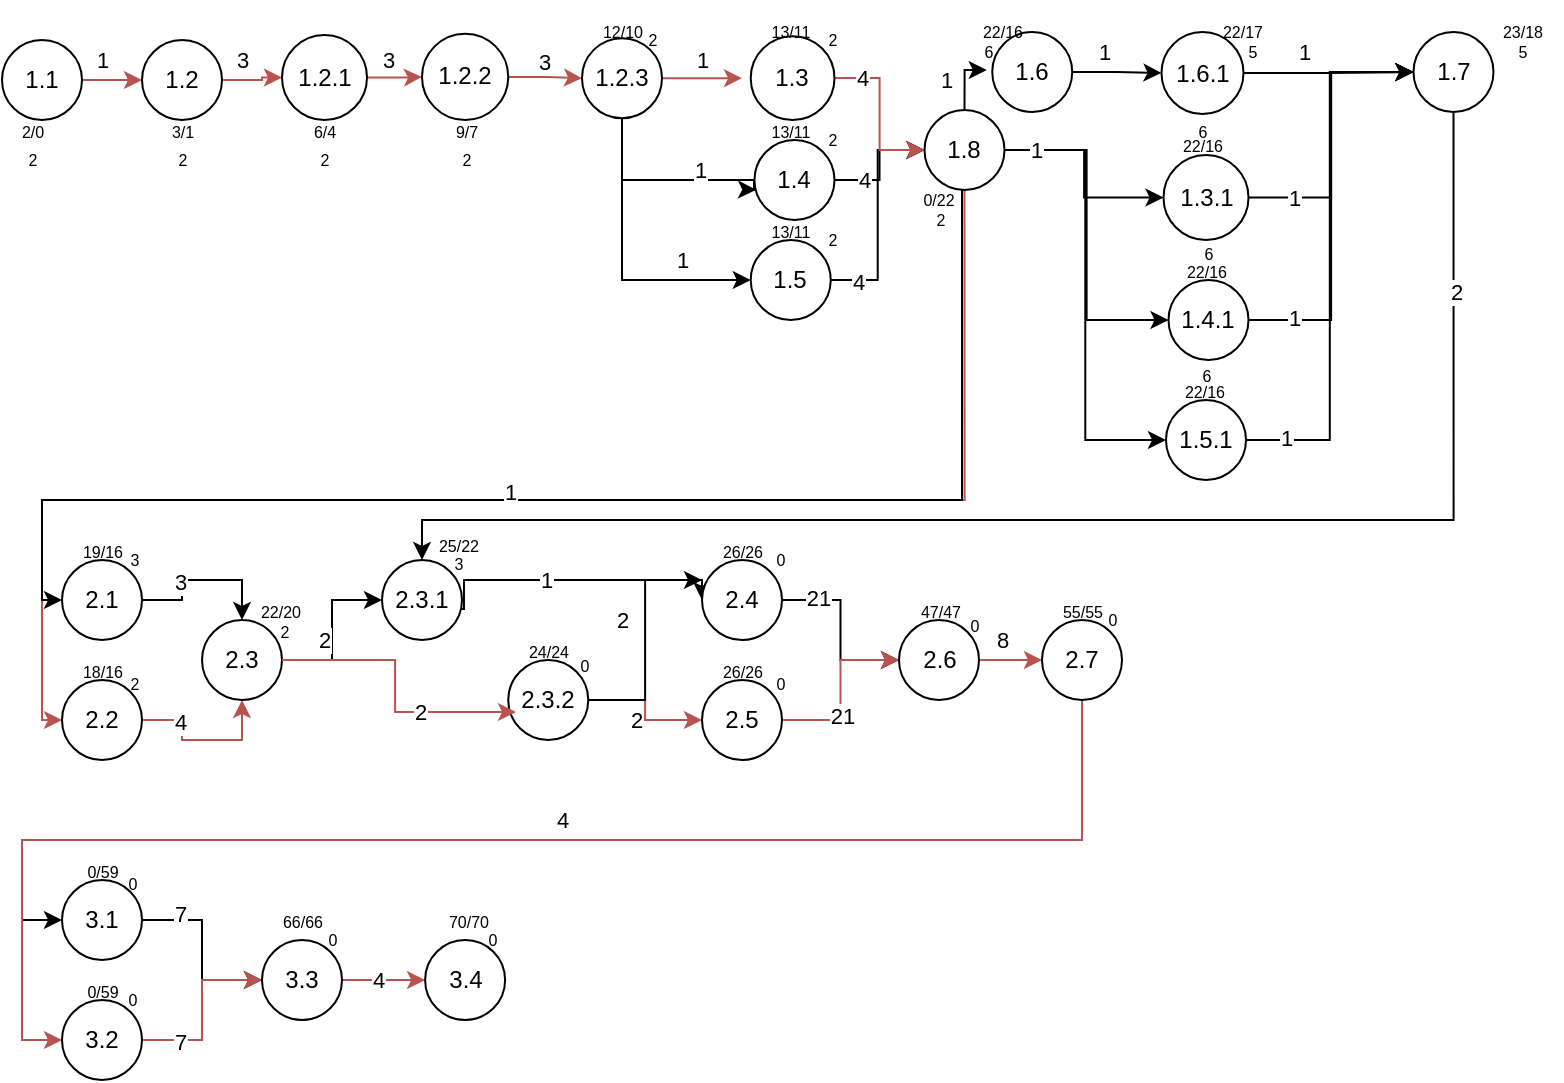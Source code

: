 <mxfile version="24.7.16">
  <diagram name="Página-1" id="_TZk-VBSfBG-fOWsmnnx">
    <mxGraphModel grid="1" page="1" gridSize="10" guides="1" tooltips="1" connect="1" arrows="1" fold="1" pageScale="1" pageWidth="827" pageHeight="1169" math="0" shadow="0">
      <root>
        <mxCell id="0" />
        <mxCell id="1" parent="0" />
        <mxCell id="JfAFxv9XHzVIEhKvCDaF-9" style="edgeStyle=orthogonalEdgeStyle;rounded=0;orthogonalLoop=1;jettySize=auto;html=1;entryX=0;entryY=0.5;entryDx=0;entryDy=0;fillColor=#f8cecc;strokeColor=#b85450;" edge="1" parent="1" source="JfAFxv9XHzVIEhKvCDaF-1" target="JfAFxv9XHzVIEhKvCDaF-2">
          <mxGeometry relative="1" as="geometry" />
        </mxCell>
        <mxCell id="1YkeTyR81IGIItmo_7Jy-1" value="1" style="edgeLabel;html=1;align=center;verticalAlign=middle;resizable=0;points=[];" connectable="0" vertex="1" parent="JfAFxv9XHzVIEhKvCDaF-9">
          <mxGeometry x="0.248" y="1" relative="1" as="geometry">
            <mxPoint x="-1" y="-9" as="offset" />
          </mxGeometry>
        </mxCell>
        <mxCell id="JfAFxv9XHzVIEhKvCDaF-1" value="1.1" style="ellipse;whiteSpace=wrap;html=1;aspect=fixed;" vertex="1" parent="1">
          <mxGeometry x="10" y="10" width="40" height="40" as="geometry" />
        </mxCell>
        <mxCell id="JfAFxv9XHzVIEhKvCDaF-13" style="edgeStyle=orthogonalEdgeStyle;rounded=0;orthogonalLoop=1;jettySize=auto;html=1;entryX=0;entryY=0.5;entryDx=0;entryDy=0;fillColor=#f8cecc;strokeColor=#b85450;" edge="1" parent="1" source="JfAFxv9XHzVIEhKvCDaF-2" target="JfAFxv9XHzVIEhKvCDaF-3">
          <mxGeometry relative="1" as="geometry" />
        </mxCell>
        <mxCell id="1YkeTyR81IGIItmo_7Jy-2" value="3" style="edgeLabel;html=1;align=center;verticalAlign=middle;resizable=0;points=[];" connectable="0" vertex="1" parent="JfAFxv9XHzVIEhKvCDaF-13">
          <mxGeometry x="-0.256" relative="1" as="geometry">
            <mxPoint x="-2" y="-10" as="offset" />
          </mxGeometry>
        </mxCell>
        <mxCell id="JfAFxv9XHzVIEhKvCDaF-2" value="1.2" style="ellipse;whiteSpace=wrap;html=1;aspect=fixed;" vertex="1" parent="1">
          <mxGeometry x="80" y="10" width="40" height="40" as="geometry" />
        </mxCell>
        <mxCell id="JfAFxv9XHzVIEhKvCDaF-11" style="edgeStyle=orthogonalEdgeStyle;rounded=0;orthogonalLoop=1;jettySize=auto;html=1;entryX=0;entryY=0.5;entryDx=0;entryDy=0;fillColor=#f8cecc;strokeColor=#b85450;" edge="1" parent="1" source="JfAFxv9XHzVIEhKvCDaF-3" target="JfAFxv9XHzVIEhKvCDaF-4">
          <mxGeometry relative="1" as="geometry" />
        </mxCell>
        <mxCell id="1YkeTyR81IGIItmo_7Jy-3" value="3" style="edgeLabel;html=1;align=center;verticalAlign=middle;resizable=0;points=[];" connectable="0" vertex="1" parent="JfAFxv9XHzVIEhKvCDaF-11">
          <mxGeometry x="-0.261" y="-1" relative="1" as="geometry">
            <mxPoint y="-10" as="offset" />
          </mxGeometry>
        </mxCell>
        <mxCell id="JfAFxv9XHzVIEhKvCDaF-3" value="1.2.1" style="ellipse;whiteSpace=wrap;html=1;aspect=fixed;" vertex="1" parent="1">
          <mxGeometry x="150" y="7.5" width="42.5" height="42.5" as="geometry" />
        </mxCell>
        <mxCell id="1YkeTyR81IGIItmo_7Jy-7" style="edgeStyle=orthogonalEdgeStyle;rounded=0;orthogonalLoop=1;jettySize=auto;html=1;entryX=0;entryY=0.5;entryDx=0;entryDy=0;fillColor=#f8cecc;strokeColor=#b85450;" edge="1" parent="1" source="JfAFxv9XHzVIEhKvCDaF-4" target="1YkeTyR81IGIItmo_7Jy-6">
          <mxGeometry relative="1" as="geometry" />
        </mxCell>
        <mxCell id="1YkeTyR81IGIItmo_7Jy-54" value="3" style="edgeLabel;html=1;align=center;verticalAlign=middle;resizable=0;points=[];" connectable="0" vertex="1" parent="1YkeTyR81IGIItmo_7Jy-7">
          <mxGeometry x="0.042" y="6" relative="1" as="geometry">
            <mxPoint x="-2" y="-2" as="offset" />
          </mxGeometry>
        </mxCell>
        <mxCell id="JfAFxv9XHzVIEhKvCDaF-4" value="1.2.2" style="ellipse;whiteSpace=wrap;html=1;aspect=fixed;" vertex="1" parent="1">
          <mxGeometry x="220" y="6.88" width="43.12" height="43.12" as="geometry" />
        </mxCell>
        <mxCell id="lcrHF27Oe8sUzLJfKoiB-8" style="edgeStyle=orthogonalEdgeStyle;rounded=0;orthogonalLoop=1;jettySize=auto;html=1;" edge="1" parent="1" source="JfAFxv9XHzVIEhKvCDaF-6" target="JfAFxv9XHzVIEhKvCDaF-34">
          <mxGeometry relative="1" as="geometry" />
        </mxCell>
        <mxCell id="lcrHF27Oe8sUzLJfKoiB-17" value="4" style="edgeLabel;html=1;align=center;verticalAlign=middle;resizable=0;points=[];" connectable="0" vertex="1" parent="lcrHF27Oe8sUzLJfKoiB-8">
          <mxGeometry x="-0.51" relative="1" as="geometry">
            <mxPoint as="offset" />
          </mxGeometry>
        </mxCell>
        <mxCell id="JfAFxv9XHzVIEhKvCDaF-6" value="1.4" style="ellipse;whiteSpace=wrap;html=1;aspect=fixed;" vertex="1" parent="1">
          <mxGeometry x="386.24" y="60" width="40" height="40" as="geometry" />
        </mxCell>
        <mxCell id="lcrHF27Oe8sUzLJfKoiB-9" style="edgeStyle=orthogonalEdgeStyle;rounded=0;orthogonalLoop=1;jettySize=auto;html=1;entryX=0;entryY=0.5;entryDx=0;entryDy=0;" edge="1" parent="1" source="JfAFxv9XHzVIEhKvCDaF-7" target="JfAFxv9XHzVIEhKvCDaF-34">
          <mxGeometry relative="1" as="geometry" />
        </mxCell>
        <mxCell id="lcrHF27Oe8sUzLJfKoiB-18" value="4" style="edgeLabel;html=1;align=center;verticalAlign=middle;resizable=0;points=[];" connectable="0" vertex="1" parent="lcrHF27Oe8sUzLJfKoiB-9">
          <mxGeometry x="-0.755" y="-1" relative="1" as="geometry">
            <mxPoint as="offset" />
          </mxGeometry>
        </mxCell>
        <mxCell id="JfAFxv9XHzVIEhKvCDaF-7" value="1.5" style="ellipse;whiteSpace=wrap;html=1;aspect=fixed;" vertex="1" parent="1">
          <mxGeometry x="384.37" y="110" width="40" height="40" as="geometry" />
        </mxCell>
        <mxCell id="JfAFxv9XHzVIEhKvCDaF-25" style="edgeStyle=orthogonalEdgeStyle;rounded=0;orthogonalLoop=1;jettySize=auto;html=1;entryX=0;entryY=0.5;entryDx=0;entryDy=0;" edge="1" parent="1" source="JfAFxv9XHzVIEhKvCDaF-18" target="JfAFxv9XHzVIEhKvCDaF-22">
          <mxGeometry relative="1" as="geometry" />
        </mxCell>
        <mxCell id="1YkeTyR81IGIItmo_7Jy-21" value="1" style="edgeLabel;html=1;align=center;verticalAlign=middle;resizable=0;points=[];" connectable="0" vertex="1" parent="JfAFxv9XHzVIEhKvCDaF-25">
          <mxGeometry x="-0.312" relative="1" as="geometry">
            <mxPoint y="-10" as="offset" />
          </mxGeometry>
        </mxCell>
        <mxCell id="JfAFxv9XHzVIEhKvCDaF-18" value="1.6" style="ellipse;whiteSpace=wrap;html=1;aspect=fixed;" vertex="1" parent="1">
          <mxGeometry x="505.12" y="6" width="40" height="40" as="geometry" />
        </mxCell>
        <mxCell id="lcrHF27Oe8sUzLJfKoiB-22" style="edgeStyle=orthogonalEdgeStyle;rounded=0;orthogonalLoop=1;jettySize=auto;html=1;entryX=0;entryY=0.5;entryDx=0;entryDy=0;" edge="1" parent="1" source="JfAFxv9XHzVIEhKvCDaF-21" target="JfAFxv9XHzVIEhKvCDaF-29">
          <mxGeometry relative="1" as="geometry" />
        </mxCell>
        <mxCell id="lcrHF27Oe8sUzLJfKoiB-25" value="1" style="edgeLabel;html=1;align=center;verticalAlign=middle;resizable=0;points=[];" connectable="0" vertex="1" parent="lcrHF27Oe8sUzLJfKoiB-22">
          <mxGeometry x="-0.851" y="1" relative="1" as="geometry">
            <mxPoint as="offset" />
          </mxGeometry>
        </mxCell>
        <mxCell id="JfAFxv9XHzVIEhKvCDaF-21" value="1.5.1" style="ellipse;whiteSpace=wrap;html=1;aspect=fixed;" vertex="1" parent="1">
          <mxGeometry x="592" y="190" width="40" height="40" as="geometry" />
        </mxCell>
        <mxCell id="JfAFxv9XHzVIEhKvCDaF-33" style="edgeStyle=orthogonalEdgeStyle;rounded=0;orthogonalLoop=1;jettySize=auto;html=1;" edge="1" parent="1" source="JfAFxv9XHzVIEhKvCDaF-22" target="JfAFxv9XHzVIEhKvCDaF-29">
          <mxGeometry relative="1" as="geometry" />
        </mxCell>
        <mxCell id="1YkeTyR81IGIItmo_7Jy-25" value="1" style="edgeLabel;html=1;align=center;verticalAlign=middle;resizable=0;points=[];" connectable="0" vertex="1" parent="JfAFxv9XHzVIEhKvCDaF-33">
          <mxGeometry x="-0.378" y="2" relative="1" as="geometry">
            <mxPoint x="3" y="-9" as="offset" />
          </mxGeometry>
        </mxCell>
        <mxCell id="JfAFxv9XHzVIEhKvCDaF-22" value="1.6.1" style="ellipse;whiteSpace=wrap;html=1;aspect=fixed;" vertex="1" parent="1">
          <mxGeometry x="589.75" y="6" width="41" height="41" as="geometry" />
        </mxCell>
        <mxCell id="lcrHF27Oe8sUzLJfKoiB-21" style="edgeStyle=orthogonalEdgeStyle;rounded=0;orthogonalLoop=1;jettySize=auto;html=1;entryX=0;entryY=0.5;entryDx=0;entryDy=0;" edge="1" parent="1" source="JfAFxv9XHzVIEhKvCDaF-27" target="JfAFxv9XHzVIEhKvCDaF-29">
          <mxGeometry relative="1" as="geometry" />
        </mxCell>
        <mxCell id="lcrHF27Oe8sUzLJfKoiB-24" value="1" style="edgeLabel;html=1;align=center;verticalAlign=middle;resizable=0;points=[];" connectable="0" vertex="1" parent="lcrHF27Oe8sUzLJfKoiB-21">
          <mxGeometry x="-0.787" y="1" relative="1" as="geometry">
            <mxPoint as="offset" />
          </mxGeometry>
        </mxCell>
        <mxCell id="JfAFxv9XHzVIEhKvCDaF-27" value="1.4.1" style="ellipse;whiteSpace=wrap;html=1;aspect=fixed;" vertex="1" parent="1">
          <mxGeometry x="593.25" y="130" width="40" height="40" as="geometry" />
        </mxCell>
        <mxCell id="lcrHF27Oe8sUzLJfKoiB-15" style="edgeStyle=orthogonalEdgeStyle;rounded=0;orthogonalLoop=1;jettySize=auto;html=1;" edge="1" parent="1" source="JfAFxv9XHzVIEhKvCDaF-29" target="JfAFxv9XHzVIEhKvCDaF-51">
          <mxGeometry relative="1" as="geometry">
            <Array as="points">
              <mxPoint x="736" y="250" />
              <mxPoint x="220" y="250" />
            </Array>
          </mxGeometry>
        </mxCell>
        <mxCell id="lcrHF27Oe8sUzLJfKoiB-26" value="2" style="edgeLabel;html=1;align=center;verticalAlign=middle;resizable=0;points=[];" connectable="0" vertex="1" parent="lcrHF27Oe8sUzLJfKoiB-15">
          <mxGeometry x="-0.758" y="1" relative="1" as="geometry">
            <mxPoint as="offset" />
          </mxGeometry>
        </mxCell>
        <mxCell id="JfAFxv9XHzVIEhKvCDaF-29" value="1.7" style="ellipse;whiteSpace=wrap;html=1;aspect=fixed;" vertex="1" parent="1">
          <mxGeometry x="715.75" y="6" width="40" height="40" as="geometry" />
        </mxCell>
        <mxCell id="JfAFxv9XHzVIEhKvCDaF-46" style="edgeStyle=orthogonalEdgeStyle;rounded=0;orthogonalLoop=1;jettySize=auto;html=1;fillColor=#f8cecc;strokeColor=#b85450;" edge="1" parent="1" source="JfAFxv9XHzVIEhKvCDaF-34" target="JfAFxv9XHzVIEhKvCDaF-45">
          <mxGeometry relative="1" as="geometry">
            <Array as="points">
              <mxPoint x="491" y="240" />
              <mxPoint x="30" y="240" />
              <mxPoint x="30" y="350" />
            </Array>
          </mxGeometry>
        </mxCell>
        <mxCell id="JfAFxv9XHzVIEhKvCDaF-47" style="edgeStyle=orthogonalEdgeStyle;rounded=0;orthogonalLoop=1;jettySize=auto;html=1;entryX=0;entryY=0.5;entryDx=0;entryDy=0;" edge="1" parent="1" source="JfAFxv9XHzVIEhKvCDaF-34" target="JfAFxv9XHzVIEhKvCDaF-43">
          <mxGeometry relative="1" as="geometry">
            <Array as="points">
              <mxPoint x="490" y="240" />
              <mxPoint x="30" y="240" />
              <mxPoint x="30" y="290" />
            </Array>
          </mxGeometry>
        </mxCell>
        <mxCell id="1YkeTyR81IGIItmo_7Jy-27" value="1" style="edgeLabel;html=1;align=center;verticalAlign=middle;resizable=0;points=[];" connectable="0" vertex="1" parent="JfAFxv9XHzVIEhKvCDaF-47">
          <mxGeometry x="-0.055" y="-4" relative="1" as="geometry">
            <mxPoint x="-62" as="offset" />
          </mxGeometry>
        </mxCell>
        <mxCell id="lcrHF27Oe8sUzLJfKoiB-11" style="edgeStyle=orthogonalEdgeStyle;rounded=0;orthogonalLoop=1;jettySize=auto;html=1;entryX=0;entryY=0.5;entryDx=0;entryDy=0;" edge="1" parent="1" source="JfAFxv9XHzVIEhKvCDaF-34" target="JfAFxv9XHzVIEhKvCDaF-20">
          <mxGeometry relative="1" as="geometry" />
        </mxCell>
        <mxCell id="lcrHF27Oe8sUzLJfKoiB-13" style="edgeStyle=orthogonalEdgeStyle;rounded=0;orthogonalLoop=1;jettySize=auto;html=1;entryX=0;entryY=0.5;entryDx=0;entryDy=0;" edge="1" parent="1" source="JfAFxv9XHzVIEhKvCDaF-34" target="JfAFxv9XHzVIEhKvCDaF-27">
          <mxGeometry relative="1" as="geometry" />
        </mxCell>
        <mxCell id="lcrHF27Oe8sUzLJfKoiB-14" style="edgeStyle=orthogonalEdgeStyle;rounded=0;orthogonalLoop=1;jettySize=auto;html=1;entryX=0;entryY=0.5;entryDx=0;entryDy=0;" edge="1" parent="1" source="JfAFxv9XHzVIEhKvCDaF-34" target="JfAFxv9XHzVIEhKvCDaF-21">
          <mxGeometry relative="1" as="geometry" />
        </mxCell>
        <mxCell id="lcrHF27Oe8sUzLJfKoiB-20" value="1" style="edgeLabel;html=1;align=center;verticalAlign=middle;resizable=0;points=[];" connectable="0" vertex="1" parent="lcrHF27Oe8sUzLJfKoiB-14">
          <mxGeometry x="-0.863" relative="1" as="geometry">
            <mxPoint as="offset" />
          </mxGeometry>
        </mxCell>
        <mxCell id="JfAFxv9XHzVIEhKvCDaF-34" value="1.8" style="ellipse;whiteSpace=wrap;html=1;aspect=fixed;" vertex="1" parent="1">
          <mxGeometry x="471.25" y="45" width="40" height="40" as="geometry" />
        </mxCell>
        <mxCell id="lcrHF27Oe8sUzLJfKoiB-12" style="edgeStyle=orthogonalEdgeStyle;rounded=0;orthogonalLoop=1;jettySize=auto;html=1;entryX=0;entryY=0.5;entryDx=0;entryDy=0;" edge="1" parent="1" source="JfAFxv9XHzVIEhKvCDaF-20" target="JfAFxv9XHzVIEhKvCDaF-29">
          <mxGeometry relative="1" as="geometry" />
        </mxCell>
        <mxCell id="lcrHF27Oe8sUzLJfKoiB-23" value="1" style="edgeLabel;html=1;align=center;verticalAlign=middle;resizable=0;points=[];" connectable="0" vertex="1" parent="lcrHF27Oe8sUzLJfKoiB-12">
          <mxGeometry x="-0.691" relative="1" as="geometry">
            <mxPoint as="offset" />
          </mxGeometry>
        </mxCell>
        <mxCell id="JfAFxv9XHzVIEhKvCDaF-20" value="1.3.1" style="ellipse;whiteSpace=wrap;html=1;aspect=fixed;" vertex="1" parent="1">
          <mxGeometry x="590.75" y="67.5" width="42.5" height="42.5" as="geometry" />
        </mxCell>
        <mxCell id="JfAFxv9XHzVIEhKvCDaF-49" style="edgeStyle=orthogonalEdgeStyle;rounded=0;orthogonalLoop=1;jettySize=auto;html=1;entryX=0.5;entryY=0;entryDx=0;entryDy=0;" edge="1" parent="1" source="JfAFxv9XHzVIEhKvCDaF-43" target="JfAFxv9XHzVIEhKvCDaF-48">
          <mxGeometry relative="1" as="geometry" />
        </mxCell>
        <mxCell id="1YkeTyR81IGIItmo_7Jy-29" value="3" style="edgeLabel;html=1;align=center;verticalAlign=middle;resizable=0;points=[];" connectable="0" vertex="1" parent="JfAFxv9XHzVIEhKvCDaF-49">
          <mxGeometry x="-0.278" y="1" relative="1" as="geometry">
            <mxPoint as="offset" />
          </mxGeometry>
        </mxCell>
        <mxCell id="JfAFxv9XHzVIEhKvCDaF-43" value="2.1" style="ellipse;whiteSpace=wrap;html=1;aspect=fixed;" vertex="1" parent="1">
          <mxGeometry x="40" y="270" width="40" height="40" as="geometry" />
        </mxCell>
        <mxCell id="JfAFxv9XHzVIEhKvCDaF-50" style="edgeStyle=orthogonalEdgeStyle;rounded=0;orthogonalLoop=1;jettySize=auto;html=1;entryX=0.5;entryY=1;entryDx=0;entryDy=0;fillColor=#f8cecc;strokeColor=#b85450;" edge="1" parent="1" source="JfAFxv9XHzVIEhKvCDaF-45" target="JfAFxv9XHzVIEhKvCDaF-48">
          <mxGeometry relative="1" as="geometry" />
        </mxCell>
        <mxCell id="1YkeTyR81IGIItmo_7Jy-30" value="4" style="edgeLabel;html=1;align=center;verticalAlign=middle;resizable=0;points=[];" connectable="0" vertex="1" parent="JfAFxv9XHzVIEhKvCDaF-50">
          <mxGeometry x="-0.482" y="-1" relative="1" as="geometry">
            <mxPoint as="offset" />
          </mxGeometry>
        </mxCell>
        <mxCell id="JfAFxv9XHzVIEhKvCDaF-45" value="2.2" style="ellipse;whiteSpace=wrap;html=1;aspect=fixed;" vertex="1" parent="1">
          <mxGeometry x="40" y="330" width="40" height="40" as="geometry" />
        </mxCell>
        <mxCell id="JfAFxv9XHzVIEhKvCDaF-52" style="edgeStyle=orthogonalEdgeStyle;rounded=0;orthogonalLoop=1;jettySize=auto;html=1;entryX=0;entryY=0.5;entryDx=0;entryDy=0;" edge="1" parent="1" source="JfAFxv9XHzVIEhKvCDaF-48" target="JfAFxv9XHzVIEhKvCDaF-51">
          <mxGeometry relative="1" as="geometry" />
        </mxCell>
        <mxCell id="JfAFxv9XHzVIEhKvCDaF-48" value="2.3" style="ellipse;whiteSpace=wrap;html=1;aspect=fixed;" vertex="1" parent="1">
          <mxGeometry x="110" y="300" width="40" height="40" as="geometry" />
        </mxCell>
        <mxCell id="lcrHF27Oe8sUzLJfKoiB-34" style="edgeStyle=orthogonalEdgeStyle;rounded=0;orthogonalLoop=1;jettySize=auto;html=1;entryX=0;entryY=0.5;entryDx=0;entryDy=0;exitX=0.917;exitY=0.613;exitDx=0;exitDy=0;exitPerimeter=0;" edge="1" parent="1" source="JfAFxv9XHzVIEhKvCDaF-51" target="JfAFxv9XHzVIEhKvCDaF-57">
          <mxGeometry relative="1" as="geometry">
            <Array as="points">
              <mxPoint x="241" y="295" />
              <mxPoint x="241" y="280" />
              <mxPoint x="360" y="280" />
            </Array>
          </mxGeometry>
        </mxCell>
        <mxCell id="lcrHF27Oe8sUzLJfKoiB-35" value="1" style="edgeLabel;html=1;align=center;verticalAlign=middle;resizable=0;points=[];" connectable="0" vertex="1" parent="lcrHF27Oe8sUzLJfKoiB-34">
          <mxGeometry x="-0.198" relative="1" as="geometry">
            <mxPoint as="offset" />
          </mxGeometry>
        </mxCell>
        <mxCell id="JfAFxv9XHzVIEhKvCDaF-51" value="2.3.1" style="ellipse;whiteSpace=wrap;html=1;aspect=fixed;" vertex="1" parent="1">
          <mxGeometry x="200" y="270" width="40" height="40" as="geometry" />
        </mxCell>
        <mxCell id="1YkeTyR81IGIItmo_7Jy-38" style="edgeStyle=orthogonalEdgeStyle;rounded=0;orthogonalLoop=1;jettySize=auto;html=1;entryX=0;entryY=0.5;entryDx=0;entryDy=0;fillColor=#f8cecc;strokeColor=#b85450;" edge="1" parent="1" source="JfAFxv9XHzVIEhKvCDaF-53" target="JfAFxv9XHzVIEhKvCDaF-58">
          <mxGeometry relative="1" as="geometry" />
        </mxCell>
        <mxCell id="1YkeTyR81IGIItmo_7Jy-39" value="2" style="edgeLabel;html=1;align=center;verticalAlign=middle;resizable=0;points=[];" connectable="0" vertex="1" parent="1YkeTyR81IGIItmo_7Jy-38">
          <mxGeometry x="-0.296" y="-1" relative="1" as="geometry">
            <mxPoint y="9" as="offset" />
          </mxGeometry>
        </mxCell>
        <mxCell id="JfAFxv9XHzVIEhKvCDaF-53" value="2.3.2" style="ellipse;whiteSpace=wrap;html=1;aspect=fixed;" vertex="1" parent="1">
          <mxGeometry x="263.12" y="320" width="40" height="40" as="geometry" />
        </mxCell>
        <mxCell id="JfAFxv9XHzVIEhKvCDaF-54" style="edgeStyle=orthogonalEdgeStyle;rounded=0;orthogonalLoop=1;jettySize=auto;html=1;entryX=0.097;entryY=0.65;entryDx=0;entryDy=0;entryPerimeter=0;fillColor=#f8cecc;strokeColor=#b85450;" edge="1" parent="1" source="JfAFxv9XHzVIEhKvCDaF-48" target="JfAFxv9XHzVIEhKvCDaF-53">
          <mxGeometry relative="1" as="geometry" />
        </mxCell>
        <mxCell id="1YkeTyR81IGIItmo_7Jy-31" value="2" style="edgeLabel;html=1;align=center;verticalAlign=middle;resizable=0;points=[];" connectable="0" vertex="1" parent="JfAFxv9XHzVIEhKvCDaF-54">
          <mxGeometry x="-0.596" y="2" relative="1" as="geometry">
            <mxPoint x="-8" y="-8" as="offset" />
          </mxGeometry>
        </mxCell>
        <mxCell id="1YkeTyR81IGIItmo_7Jy-45" value="2" style="edgeLabel;html=1;align=center;verticalAlign=middle;resizable=0;points=[];" connectable="0" vertex="1" parent="JfAFxv9XHzVIEhKvCDaF-54">
          <mxGeometry x="0.322" relative="1" as="geometry">
            <mxPoint as="offset" />
          </mxGeometry>
        </mxCell>
        <mxCell id="JfAFxv9XHzVIEhKvCDaF-62" style="edgeStyle=orthogonalEdgeStyle;rounded=0;orthogonalLoop=1;jettySize=auto;html=1;entryX=0;entryY=0.5;entryDx=0;entryDy=0;" edge="1" parent="1" source="JfAFxv9XHzVIEhKvCDaF-57" target="JfAFxv9XHzVIEhKvCDaF-61">
          <mxGeometry relative="1" as="geometry" />
        </mxCell>
        <mxCell id="1YkeTyR81IGIItmo_7Jy-42" value="21" style="edgeLabel;html=1;align=center;verticalAlign=middle;resizable=0;points=[];" connectable="0" vertex="1" parent="JfAFxv9XHzVIEhKvCDaF-62">
          <mxGeometry x="-0.597" y="1" relative="1" as="geometry">
            <mxPoint as="offset" />
          </mxGeometry>
        </mxCell>
        <mxCell id="JfAFxv9XHzVIEhKvCDaF-57" value="2.4" style="ellipse;whiteSpace=wrap;html=1;aspect=fixed;" vertex="1" parent="1">
          <mxGeometry x="360" y="270" width="40" height="40" as="geometry" />
        </mxCell>
        <mxCell id="JfAFxv9XHzVIEhKvCDaF-64" style="edgeStyle=orthogonalEdgeStyle;rounded=0;orthogonalLoop=1;jettySize=auto;html=1;entryX=0;entryY=0.5;entryDx=0;entryDy=0;fillColor=#f8cecc;strokeColor=#b85450;" edge="1" parent="1" source="JfAFxv9XHzVIEhKvCDaF-58" target="JfAFxv9XHzVIEhKvCDaF-61">
          <mxGeometry relative="1" as="geometry" />
        </mxCell>
        <mxCell id="1YkeTyR81IGIItmo_7Jy-43" value="21" style="edgeLabel;html=1;align=center;verticalAlign=middle;resizable=0;points=[];" connectable="0" vertex="1" parent="JfAFxv9XHzVIEhKvCDaF-64">
          <mxGeometry x="-0.278" relative="1" as="geometry">
            <mxPoint as="offset" />
          </mxGeometry>
        </mxCell>
        <mxCell id="JfAFxv9XHzVIEhKvCDaF-58" value="2.5" style="ellipse;whiteSpace=wrap;html=1;aspect=fixed;" vertex="1" parent="1">
          <mxGeometry x="360" y="330" width="40" height="40" as="geometry" />
        </mxCell>
        <mxCell id="JfAFxv9XHzVIEhKvCDaF-66" style="edgeStyle=orthogonalEdgeStyle;rounded=0;orthogonalLoop=1;jettySize=auto;html=1;entryX=0;entryY=0.5;entryDx=0;entryDy=0;fillColor=#f8cecc;strokeColor=#b85450;" edge="1" parent="1" source="JfAFxv9XHzVIEhKvCDaF-61" target="JfAFxv9XHzVIEhKvCDaF-65">
          <mxGeometry relative="1" as="geometry" />
        </mxCell>
        <mxCell id="1YkeTyR81IGIItmo_7Jy-44" value="8" style="edgeLabel;html=1;align=center;verticalAlign=middle;resizable=0;points=[];" connectable="0" vertex="1" parent="JfAFxv9XHzVIEhKvCDaF-66">
          <mxGeometry x="-0.545" relative="1" as="geometry">
            <mxPoint y="-10" as="offset" />
          </mxGeometry>
        </mxCell>
        <mxCell id="JfAFxv9XHzVIEhKvCDaF-61" value="2.6" style="ellipse;whiteSpace=wrap;html=1;aspect=fixed;" vertex="1" parent="1">
          <mxGeometry x="458.5" y="300" width="40" height="40" as="geometry" />
        </mxCell>
        <mxCell id="JfAFxv9XHzVIEhKvCDaF-70" style="edgeStyle=orthogonalEdgeStyle;rounded=0;orthogonalLoop=1;jettySize=auto;html=1;entryX=0;entryY=0.5;entryDx=0;entryDy=0;" edge="1" parent="1" source="JfAFxv9XHzVIEhKvCDaF-65" target="JfAFxv9XHzVIEhKvCDaF-67">
          <mxGeometry relative="1" as="geometry">
            <Array as="points">
              <mxPoint x="550" y="410" />
              <mxPoint x="20" y="410" />
              <mxPoint x="20" y="450" />
            </Array>
          </mxGeometry>
        </mxCell>
        <mxCell id="JfAFxv9XHzVIEhKvCDaF-71" style="edgeStyle=orthogonalEdgeStyle;rounded=0;orthogonalLoop=1;jettySize=auto;html=1;entryX=0;entryY=0.5;entryDx=0;entryDy=0;fillColor=#f8cecc;strokeColor=#b85450;" edge="1" parent="1" source="JfAFxv9XHzVIEhKvCDaF-65" target="JfAFxv9XHzVIEhKvCDaF-68">
          <mxGeometry relative="1" as="geometry">
            <Array as="points">
              <mxPoint x="550" y="410" />
              <mxPoint x="20" y="410" />
              <mxPoint x="20" y="510" />
            </Array>
          </mxGeometry>
        </mxCell>
        <mxCell id="1YkeTyR81IGIItmo_7Jy-46" value="4" style="edgeLabel;html=1;align=center;verticalAlign=middle;resizable=0;points=[];" connectable="0" vertex="1" parent="JfAFxv9XHzVIEhKvCDaF-71">
          <mxGeometry x="-0.074" y="-1" relative="1" as="geometry">
            <mxPoint x="3" y="-9" as="offset" />
          </mxGeometry>
        </mxCell>
        <mxCell id="JfAFxv9XHzVIEhKvCDaF-65" value="2.7" style="ellipse;whiteSpace=wrap;html=1;aspect=fixed;" vertex="1" parent="1">
          <mxGeometry x="530" y="300" width="40" height="40" as="geometry" />
        </mxCell>
        <mxCell id="JfAFxv9XHzVIEhKvCDaF-72" style="edgeStyle=orthogonalEdgeStyle;rounded=0;orthogonalLoop=1;jettySize=auto;html=1;entryX=0;entryY=0.5;entryDx=0;entryDy=0;" edge="1" parent="1" source="JfAFxv9XHzVIEhKvCDaF-67" target="JfAFxv9XHzVIEhKvCDaF-69">
          <mxGeometry relative="1" as="geometry" />
        </mxCell>
        <mxCell id="1YkeTyR81IGIItmo_7Jy-47" value="7" style="edgeLabel;html=1;align=center;verticalAlign=middle;resizable=0;points=[];" connectable="0" vertex="1" parent="JfAFxv9XHzVIEhKvCDaF-72">
          <mxGeometry x="-0.589" y="3" relative="1" as="geometry">
            <mxPoint as="offset" />
          </mxGeometry>
        </mxCell>
        <mxCell id="JfAFxv9XHzVIEhKvCDaF-67" value="3.1" style="ellipse;whiteSpace=wrap;html=1;aspect=fixed;" vertex="1" parent="1">
          <mxGeometry x="40" y="430" width="40" height="40" as="geometry" />
        </mxCell>
        <mxCell id="JfAFxv9XHzVIEhKvCDaF-73" style="edgeStyle=orthogonalEdgeStyle;rounded=0;orthogonalLoop=1;jettySize=auto;html=1;entryX=0;entryY=0.5;entryDx=0;entryDy=0;fillColor=#f8cecc;strokeColor=#b85450;" edge="1" parent="1" source="JfAFxv9XHzVIEhKvCDaF-68" target="JfAFxv9XHzVIEhKvCDaF-69">
          <mxGeometry relative="1" as="geometry" />
        </mxCell>
        <mxCell id="1YkeTyR81IGIItmo_7Jy-48" value="7" style="edgeLabel;html=1;align=center;verticalAlign=middle;resizable=0;points=[];" connectable="0" vertex="1" parent="JfAFxv9XHzVIEhKvCDaF-73">
          <mxGeometry x="-0.573" y="-1" relative="1" as="geometry">
            <mxPoint as="offset" />
          </mxGeometry>
        </mxCell>
        <mxCell id="JfAFxv9XHzVIEhKvCDaF-68" value="3.2" style="ellipse;whiteSpace=wrap;html=1;aspect=fixed;" vertex="1" parent="1">
          <mxGeometry x="40" y="490" width="40" height="40" as="geometry" />
        </mxCell>
        <mxCell id="JfAFxv9XHzVIEhKvCDaF-75" style="edgeStyle=orthogonalEdgeStyle;rounded=0;orthogonalLoop=1;jettySize=auto;html=1;entryX=0;entryY=0.5;entryDx=0;entryDy=0;fillColor=#f8cecc;strokeColor=#b85450;" edge="1" parent="1" source="JfAFxv9XHzVIEhKvCDaF-69" target="JfAFxv9XHzVIEhKvCDaF-74">
          <mxGeometry relative="1" as="geometry" />
        </mxCell>
        <mxCell id="1YkeTyR81IGIItmo_7Jy-49" value="4" style="edgeLabel;html=1;align=center;verticalAlign=middle;resizable=0;points=[];" connectable="0" vertex="1" parent="JfAFxv9XHzVIEhKvCDaF-75">
          <mxGeometry x="-0.142" relative="1" as="geometry">
            <mxPoint as="offset" />
          </mxGeometry>
        </mxCell>
        <mxCell id="JfAFxv9XHzVIEhKvCDaF-69" value="3.3" style="ellipse;whiteSpace=wrap;html=1;aspect=fixed;" vertex="1" parent="1">
          <mxGeometry x="140" y="460" width="40" height="40" as="geometry" />
        </mxCell>
        <mxCell id="JfAFxv9XHzVIEhKvCDaF-74" value="3.4" style="ellipse;whiteSpace=wrap;html=1;aspect=fixed;" vertex="1" parent="1">
          <mxGeometry x="221.56" y="460" width="40" height="40" as="geometry" />
        </mxCell>
        <mxCell id="lcrHF27Oe8sUzLJfKoiB-7" style="edgeStyle=orthogonalEdgeStyle;rounded=0;orthogonalLoop=1;jettySize=auto;html=1;entryX=0;entryY=0.5;entryDx=0;entryDy=0;fillColor=#f8cecc;strokeColor=#b85450;" edge="1" parent="1" source="JfAFxv9XHzVIEhKvCDaF-5" target="JfAFxv9XHzVIEhKvCDaF-34">
          <mxGeometry relative="1" as="geometry" />
        </mxCell>
        <mxCell id="lcrHF27Oe8sUzLJfKoiB-16" value="4" style="edgeLabel;html=1;align=center;verticalAlign=middle;resizable=0;points=[];" connectable="0" vertex="1" parent="lcrHF27Oe8sUzLJfKoiB-7">
          <mxGeometry x="-0.648" relative="1" as="geometry">
            <mxPoint as="offset" />
          </mxGeometry>
        </mxCell>
        <mxCell id="JfAFxv9XHzVIEhKvCDaF-5" value="1.3" style="ellipse;whiteSpace=wrap;html=1;aspect=fixed;" vertex="1" parent="1">
          <mxGeometry x="384.37" y="8.13" width="41.87" height="41.87" as="geometry" />
        </mxCell>
        <mxCell id="1YkeTyR81IGIItmo_7Jy-9" style="edgeStyle=orthogonalEdgeStyle;rounded=0;orthogonalLoop=1;jettySize=auto;html=1;fillColor=#f8cecc;strokeColor=#b85450;" edge="1" parent="1" source="1YkeTyR81IGIItmo_7Jy-6">
          <mxGeometry relative="1" as="geometry">
            <mxPoint x="380.0" y="29.07" as="targetPoint" />
          </mxGeometry>
        </mxCell>
        <mxCell id="1YkeTyR81IGIItmo_7Jy-10" value="1" style="edgeLabel;html=1;align=center;verticalAlign=middle;resizable=0;points=[];" connectable="0" vertex="1" parent="1YkeTyR81IGIItmo_7Jy-9">
          <mxGeometry x="0.043" relative="1" as="geometry">
            <mxPoint x="-1" y="-10" as="offset" />
          </mxGeometry>
        </mxCell>
        <mxCell id="1YkeTyR81IGIItmo_7Jy-13" style="edgeStyle=orthogonalEdgeStyle;rounded=0;orthogonalLoop=1;jettySize=auto;html=1;entryX=0;entryY=0.5;entryDx=0;entryDy=0;" edge="1" parent="1" source="1YkeTyR81IGIItmo_7Jy-6" target="JfAFxv9XHzVIEhKvCDaF-7">
          <mxGeometry relative="1" as="geometry">
            <Array as="points">
              <mxPoint x="320" y="130" />
            </Array>
          </mxGeometry>
        </mxCell>
        <mxCell id="1YkeTyR81IGIItmo_7Jy-15" value="1" style="edgeLabel;html=1;align=center;verticalAlign=middle;resizable=0;points=[];" connectable="0" vertex="1" parent="1YkeTyR81IGIItmo_7Jy-13">
          <mxGeometry x="0.511" y="3" relative="1" as="geometry">
            <mxPoint x="1" y="-7" as="offset" />
          </mxGeometry>
        </mxCell>
        <mxCell id="1YkeTyR81IGIItmo_7Jy-6" value="1.2.3" style="ellipse;whiteSpace=wrap;html=1;aspect=fixed;" vertex="1" parent="1">
          <mxGeometry x="300" y="9.07" width="40" height="40" as="geometry" />
        </mxCell>
        <mxCell id="1YkeTyR81IGIItmo_7Jy-12" value="1" style="edgeStyle=orthogonalEdgeStyle;rounded=0;orthogonalLoop=1;jettySize=auto;html=1;entryX=0.02;entryY=0.623;entryDx=0;entryDy=0;entryPerimeter=0;" edge="1" parent="1" source="1YkeTyR81IGIItmo_7Jy-6" target="JfAFxv9XHzVIEhKvCDaF-6">
          <mxGeometry x="0.355" y="5" relative="1" as="geometry">
            <Array as="points">
              <mxPoint x="320" y="80" />
              <mxPoint x="386" y="80" />
            </Array>
            <mxPoint as="offset" />
          </mxGeometry>
        </mxCell>
        <mxCell id="1YkeTyR81IGIItmo_7Jy-40" style="edgeStyle=orthogonalEdgeStyle;rounded=0;orthogonalLoop=1;jettySize=auto;html=1;entryX=0;entryY=0.25;entryDx=0;entryDy=0;entryPerimeter=0;" edge="1" parent="1" source="JfAFxv9XHzVIEhKvCDaF-53" target="JfAFxv9XHzVIEhKvCDaF-57">
          <mxGeometry relative="1" as="geometry" />
        </mxCell>
        <mxCell id="1YkeTyR81IGIItmo_7Jy-41" value="2" style="edgeLabel;html=1;align=center;verticalAlign=middle;resizable=0;points=[];" connectable="0" vertex="1" parent="1YkeTyR81IGIItmo_7Jy-40">
          <mxGeometry x="0.117" relative="1" as="geometry">
            <mxPoint x="-12" y="-3" as="offset" />
          </mxGeometry>
        </mxCell>
        <mxCell id="1YkeTyR81IGIItmo_7Jy-50" value="&lt;font style=&quot;font-size: 8px;&quot;&gt;2/0&lt;/font&gt;" style="text;html=1;align=center;verticalAlign=middle;resizable=0;points=[];autosize=1;strokeColor=none;fillColor=none;" vertex="1" parent="1">
          <mxGeometry x="10" y="40" width="30" height="30" as="geometry" />
        </mxCell>
        <mxCell id="1YkeTyR81IGIItmo_7Jy-51" value="&lt;font style=&quot;font-size: 8px;&quot;&gt;3/1&lt;/font&gt;" style="text;html=1;align=center;verticalAlign=middle;resizable=0;points=[];autosize=1;strokeColor=none;fillColor=none;" vertex="1" parent="1">
          <mxGeometry x="85" y="40" width="30" height="30" as="geometry" />
        </mxCell>
        <mxCell id="1YkeTyR81IGIItmo_7Jy-52" value="&lt;font style=&quot;font-size: 8px;&quot;&gt;6/4&lt;/font&gt;" style="text;html=1;align=center;verticalAlign=middle;resizable=0;points=[];autosize=1;strokeColor=none;fillColor=none;" vertex="1" parent="1">
          <mxGeometry x="156.25" y="40" width="30" height="30" as="geometry" />
        </mxCell>
        <mxCell id="1YkeTyR81IGIItmo_7Jy-53" value="&lt;font style=&quot;font-size: 8px;&quot;&gt;9/7&lt;/font&gt;" style="text;html=1;align=center;verticalAlign=middle;resizable=0;points=[];autosize=1;strokeColor=none;fillColor=none;" vertex="1" parent="1">
          <mxGeometry x="226.56" y="40" width="30" height="30" as="geometry" />
        </mxCell>
        <mxCell id="1YkeTyR81IGIItmo_7Jy-55" value="&lt;font style=&quot;font-size: 8px;&quot;&gt;12/10&lt;/font&gt;" style="text;html=1;align=center;verticalAlign=middle;resizable=0;points=[];autosize=1;strokeColor=none;fillColor=none;" vertex="1" parent="1">
          <mxGeometry x="300" y="-10" width="40" height="30" as="geometry" />
        </mxCell>
        <mxCell id="1YkeTyR81IGIItmo_7Jy-56" value="&lt;font style=&quot;font-size: 8px;&quot;&gt;13/11&lt;/font&gt;" style="text;html=1;align=center;verticalAlign=middle;resizable=0;points=[];autosize=1;strokeColor=none;fillColor=none;" vertex="1" parent="1">
          <mxGeometry x="384.37" y="-10" width="40" height="30" as="geometry" />
        </mxCell>
        <mxCell id="1YkeTyR81IGIItmo_7Jy-57" value="&lt;font style=&quot;font-size: 8px;&quot;&gt;13/11&lt;/font&gt;" style="text;html=1;align=center;verticalAlign=middle;resizable=0;points=[];autosize=1;strokeColor=none;fillColor=none;" vertex="1" parent="1">
          <mxGeometry x="384.37" y="40" width="40" height="30" as="geometry" />
        </mxCell>
        <mxCell id="1YkeTyR81IGIItmo_7Jy-58" value="&lt;font style=&quot;font-size: 8px;&quot;&gt;13/11&lt;/font&gt;" style="text;html=1;align=center;verticalAlign=middle;resizable=0;points=[];autosize=1;strokeColor=none;fillColor=none;" vertex="1" parent="1">
          <mxGeometry x="384.37" y="90" width="40" height="30" as="geometry" />
        </mxCell>
        <mxCell id="1YkeTyR81IGIItmo_7Jy-66" value="&lt;span style=&quot;font-size: 8px;&quot;&gt;19/16&lt;/span&gt;" style="text;html=1;align=center;verticalAlign=middle;resizable=0;points=[];autosize=1;strokeColor=none;fillColor=none;" vertex="1" parent="1">
          <mxGeometry x="40" y="250" width="40" height="30" as="geometry" />
        </mxCell>
        <mxCell id="1YkeTyR81IGIItmo_7Jy-67" value="&lt;span style=&quot;font-size: 8px;&quot;&gt;18/16&lt;/span&gt;" style="text;html=1;align=center;verticalAlign=middle;resizable=0;points=[];autosize=1;strokeColor=none;fillColor=none;" vertex="1" parent="1">
          <mxGeometry x="40" y="310" width="40" height="30" as="geometry" />
        </mxCell>
        <mxCell id="1YkeTyR81IGIItmo_7Jy-68" value="&lt;span style=&quot;font-size: 8px;&quot;&gt;22/20&lt;/span&gt;" style="text;html=1;align=center;verticalAlign=middle;resizable=0;points=[];autosize=1;strokeColor=none;fillColor=none;" vertex="1" parent="1">
          <mxGeometry x="129" y="280" width="40" height="30" as="geometry" />
        </mxCell>
        <mxCell id="1YkeTyR81IGIItmo_7Jy-69" value="&lt;span style=&quot;font-size: 8px;&quot;&gt;25/22&lt;/span&gt;" style="text;html=1;align=center;verticalAlign=middle;resizable=0;points=[];autosize=1;strokeColor=none;fillColor=none;" vertex="1" parent="1">
          <mxGeometry x="217.56" y="247" width="40" height="30" as="geometry" />
        </mxCell>
        <mxCell id="1YkeTyR81IGIItmo_7Jy-70" value="&lt;span style=&quot;font-size: 8px;&quot;&gt;24/24&lt;/span&gt;" style="text;html=1;align=center;verticalAlign=middle;resizable=0;points=[];autosize=1;strokeColor=none;fillColor=none;" vertex="1" parent="1">
          <mxGeometry x="263.12" y="300" width="40" height="30" as="geometry" />
        </mxCell>
        <mxCell id="1YkeTyR81IGIItmo_7Jy-71" value="&lt;span style=&quot;font-size: 8px;&quot;&gt;26/26&lt;/span&gt;" style="text;html=1;align=center;verticalAlign=middle;resizable=0;points=[];autosize=1;strokeColor=none;fillColor=none;" vertex="1" parent="1">
          <mxGeometry x="360" y="250" width="40" height="30" as="geometry" />
        </mxCell>
        <mxCell id="1YkeTyR81IGIItmo_7Jy-72" value="&lt;span style=&quot;font-size: 8px;&quot;&gt;26/26&lt;/span&gt;" style="text;html=1;align=center;verticalAlign=middle;resizable=0;points=[];autosize=1;strokeColor=none;fillColor=none;" vertex="1" parent="1">
          <mxGeometry x="360" y="310" width="40" height="30" as="geometry" />
        </mxCell>
        <mxCell id="1YkeTyR81IGIItmo_7Jy-73" value="&lt;span style=&quot;font-size: 8px;&quot;&gt;47/47&lt;/span&gt;" style="text;html=1;align=center;verticalAlign=middle;resizable=0;points=[];autosize=1;strokeColor=none;fillColor=none;" vertex="1" parent="1">
          <mxGeometry x="458.5" y="280" width="40" height="30" as="geometry" />
        </mxCell>
        <mxCell id="1YkeTyR81IGIItmo_7Jy-74" value="&lt;span style=&quot;font-size: 8px;&quot;&gt;55/55&lt;/span&gt;" style="text;html=1;align=center;verticalAlign=middle;resizable=0;points=[];autosize=1;strokeColor=none;fillColor=none;" vertex="1" parent="1">
          <mxGeometry x="530" y="280" width="40" height="30" as="geometry" />
        </mxCell>
        <mxCell id="1YkeTyR81IGIItmo_7Jy-75" value="&lt;span style=&quot;font-size: 8px;&quot;&gt;0/59&lt;/span&gt;" style="text;html=1;align=center;verticalAlign=middle;resizable=0;points=[];autosize=1;strokeColor=none;fillColor=none;" vertex="1" parent="1">
          <mxGeometry x="40" y="410" width="40" height="30" as="geometry" />
        </mxCell>
        <mxCell id="1YkeTyR81IGIItmo_7Jy-76" value="&lt;span style=&quot;font-size: 8px;&quot;&gt;0/59&lt;/span&gt;" style="text;html=1;align=center;verticalAlign=middle;resizable=0;points=[];autosize=1;strokeColor=none;fillColor=none;" vertex="1" parent="1">
          <mxGeometry x="40" y="470" width="40" height="30" as="geometry" />
        </mxCell>
        <mxCell id="1YkeTyR81IGIItmo_7Jy-77" value="&lt;span style=&quot;font-size: 8px;&quot;&gt;66/66&lt;/span&gt;" style="text;html=1;align=center;verticalAlign=middle;resizable=0;points=[];autosize=1;strokeColor=none;fillColor=none;" vertex="1" parent="1">
          <mxGeometry x="140" y="435" width="40" height="30" as="geometry" />
        </mxCell>
        <mxCell id="1YkeTyR81IGIItmo_7Jy-78" value="&lt;span style=&quot;font-size: 8px;&quot;&gt;70/70&lt;/span&gt;" style="text;html=1;align=center;verticalAlign=middle;resizable=0;points=[];autosize=1;strokeColor=none;fillColor=none;" vertex="1" parent="1">
          <mxGeometry x="223.12" y="435" width="40" height="30" as="geometry" />
        </mxCell>
        <mxCell id="z2k_7jXKvmVWs2d7WAhr-1" value="&lt;div style=&quot;font-size: 8px;&quot;&gt;2&lt;/div&gt;" style="text;html=1;align=center;verticalAlign=middle;resizable=0;points=[];autosize=1;strokeColor=none;fillColor=none;" vertex="1" parent="1">
          <mxGeometry x="10" y="60" width="30" height="20" as="geometry" />
        </mxCell>
        <mxCell id="z2k_7jXKvmVWs2d7WAhr-2" value="&lt;div style=&quot;font-size: 8px;&quot;&gt;2&lt;/div&gt;" style="text;html=1;align=center;verticalAlign=middle;resizable=0;points=[];autosize=1;strokeColor=none;fillColor=none;" vertex="1" parent="1">
          <mxGeometry x="85" y="60" width="30" height="20" as="geometry" />
        </mxCell>
        <mxCell id="z2k_7jXKvmVWs2d7WAhr-3" value="&lt;div style=&quot;font-size: 8px;&quot;&gt;2&lt;/div&gt;" style="text;html=1;align=center;verticalAlign=middle;resizable=0;points=[];autosize=1;strokeColor=none;fillColor=none;" vertex="1" parent="1">
          <mxGeometry x="156.25" y="60" width="30" height="20" as="geometry" />
        </mxCell>
        <mxCell id="z2k_7jXKvmVWs2d7WAhr-4" value="&lt;div style=&quot;font-size: 8px;&quot;&gt;2&lt;/div&gt;" style="text;html=1;align=center;verticalAlign=middle;resizable=0;points=[];autosize=1;strokeColor=none;fillColor=none;" vertex="1" parent="1">
          <mxGeometry x="226.56" y="60" width="30" height="20" as="geometry" />
        </mxCell>
        <mxCell id="z2k_7jXKvmVWs2d7WAhr-5" value="&lt;div style=&quot;font-size: 8px;&quot;&gt;2&lt;/div&gt;" style="text;html=1;align=center;verticalAlign=middle;resizable=0;points=[];autosize=1;strokeColor=none;fillColor=none;" vertex="1" parent="1">
          <mxGeometry x="320" width="30" height="20" as="geometry" />
        </mxCell>
        <mxCell id="z2k_7jXKvmVWs2d7WAhr-6" value="&lt;div style=&quot;font-size: 8px;&quot;&gt;2&lt;/div&gt;" style="text;html=1;align=center;verticalAlign=middle;resizable=0;points=[];autosize=1;strokeColor=none;fillColor=none;" vertex="1" parent="1">
          <mxGeometry x="410" width="30" height="20" as="geometry" />
        </mxCell>
        <mxCell id="z2k_7jXKvmVWs2d7WAhr-7" value="&lt;div style=&quot;font-size: 8px;&quot;&gt;2&lt;/div&gt;" style="text;html=1;align=center;verticalAlign=middle;resizable=0;points=[];autosize=1;strokeColor=none;fillColor=none;" vertex="1" parent="1">
          <mxGeometry x="410" y="50" width="30" height="20" as="geometry" />
        </mxCell>
        <mxCell id="z2k_7jXKvmVWs2d7WAhr-8" value="&lt;div style=&quot;font-size: 8px;&quot;&gt;2&lt;/div&gt;" style="text;html=1;align=center;verticalAlign=middle;resizable=0;points=[];autosize=1;strokeColor=none;fillColor=none;" vertex="1" parent="1">
          <mxGeometry x="463.5" y="90" width="30" height="20" as="geometry" />
        </mxCell>
        <mxCell id="z2k_7jXKvmVWs2d7WAhr-9" value="&lt;div style=&quot;font-size: 8px;&quot;&gt;2&lt;/div&gt;" style="text;html=1;align=center;verticalAlign=middle;resizable=0;points=[];autosize=1;strokeColor=none;fillColor=none;" vertex="1" parent="1">
          <mxGeometry x="410" y="100" width="30" height="20" as="geometry" />
        </mxCell>
        <mxCell id="z2k_7jXKvmVWs2d7WAhr-16" value="&lt;div style=&quot;font-size: 8px;&quot;&gt;2&lt;/div&gt;" style="text;html=1;align=center;verticalAlign=middle;resizable=0;points=[];autosize=1;strokeColor=none;fillColor=none;" vertex="1" parent="1">
          <mxGeometry x="61" y="322" width="30" height="20" as="geometry" />
        </mxCell>
        <mxCell id="z2k_7jXKvmVWs2d7WAhr-17" value="&lt;div style=&quot;font-size: 8px;&quot;&gt;3&lt;/div&gt;" style="text;html=1;align=center;verticalAlign=middle;resizable=0;points=[];autosize=1;strokeColor=none;fillColor=none;" vertex="1" parent="1">
          <mxGeometry x="61" y="260" width="30" height="20" as="geometry" />
        </mxCell>
        <mxCell id="z2k_7jXKvmVWs2d7WAhr-18" value="&lt;div style=&quot;font-size: 8px;&quot;&gt;2&lt;/div&gt;" style="text;html=1;align=center;verticalAlign=middle;resizable=0;points=[];autosize=1;strokeColor=none;fillColor=none;" vertex="1" parent="1">
          <mxGeometry x="136" y="296" width="30" height="20" as="geometry" />
        </mxCell>
        <mxCell id="z2k_7jXKvmVWs2d7WAhr-19" value="&lt;div style=&quot;font-size: 8px;&quot;&gt;3&lt;/div&gt;" style="text;html=1;align=center;verticalAlign=middle;resizable=0;points=[];autosize=1;strokeColor=none;fillColor=none;" vertex="1" parent="1">
          <mxGeometry x="223.12" y="262" width="30" height="20" as="geometry" />
        </mxCell>
        <mxCell id="z2k_7jXKvmVWs2d7WAhr-20" value="&lt;div style=&quot;font-size: 8px;&quot;&gt;0&lt;/div&gt;" style="text;html=1;align=center;verticalAlign=middle;resizable=0;points=[];autosize=1;strokeColor=none;fillColor=none;" vertex="1" parent="1">
          <mxGeometry x="286" y="313" width="30" height="20" as="geometry" />
        </mxCell>
        <mxCell id="z2k_7jXKvmVWs2d7WAhr-21" value="&lt;div style=&quot;font-size: 8px;&quot;&gt;0&lt;/div&gt;" style="text;html=1;align=center;verticalAlign=middle;resizable=0;points=[];autosize=1;strokeColor=none;fillColor=none;" vertex="1" parent="1">
          <mxGeometry x="384" y="260" width="30" height="20" as="geometry" />
        </mxCell>
        <mxCell id="z2k_7jXKvmVWs2d7WAhr-22" value="&lt;div style=&quot;font-size: 8px;&quot;&gt;0&lt;/div&gt;" style="text;html=1;align=center;verticalAlign=middle;resizable=0;points=[];autosize=1;strokeColor=none;fillColor=none;" vertex="1" parent="1">
          <mxGeometry x="384" y="322" width="30" height="20" as="geometry" />
        </mxCell>
        <mxCell id="z2k_7jXKvmVWs2d7WAhr-23" value="&lt;div style=&quot;font-size: 8px;&quot;&gt;0&lt;/div&gt;" style="text;html=1;align=center;verticalAlign=middle;resizable=0;points=[];autosize=1;strokeColor=none;fillColor=none;" vertex="1" parent="1">
          <mxGeometry x="481.25" y="293" width="30" height="20" as="geometry" />
        </mxCell>
        <mxCell id="z2k_7jXKvmVWs2d7WAhr-24" value="&lt;div style=&quot;font-size: 8px;&quot;&gt;0&lt;/div&gt;" style="text;html=1;align=center;verticalAlign=middle;resizable=0;points=[];autosize=1;strokeColor=none;fillColor=none;" vertex="1" parent="1">
          <mxGeometry x="550" y="290" width="30" height="20" as="geometry" />
        </mxCell>
        <mxCell id="z2k_7jXKvmVWs2d7WAhr-25" value="&lt;div style=&quot;font-size: 8px;&quot;&gt;0&lt;/div&gt;" style="text;html=1;align=center;verticalAlign=middle;resizable=0;points=[];autosize=1;strokeColor=none;fillColor=none;" vertex="1" parent="1">
          <mxGeometry x="60" y="422" width="30" height="20" as="geometry" />
        </mxCell>
        <mxCell id="z2k_7jXKvmVWs2d7WAhr-26" value="&lt;div style=&quot;font-size: 8px;&quot;&gt;0&lt;/div&gt;" style="text;html=1;align=center;verticalAlign=middle;resizable=0;points=[];autosize=1;strokeColor=none;fillColor=none;" vertex="1" parent="1">
          <mxGeometry x="60" y="480" width="30" height="20" as="geometry" />
        </mxCell>
        <mxCell id="z2k_7jXKvmVWs2d7WAhr-27" value="&lt;div style=&quot;font-size: 8px;&quot;&gt;0&lt;/div&gt;" style="text;html=1;align=center;verticalAlign=middle;resizable=0;points=[];autosize=1;strokeColor=none;fillColor=none;" vertex="1" parent="1">
          <mxGeometry x="160" y="450" width="30" height="20" as="geometry" />
        </mxCell>
        <mxCell id="z2k_7jXKvmVWs2d7WAhr-28" value="&lt;div style=&quot;font-size: 8px;&quot;&gt;0&lt;/div&gt;" style="text;html=1;align=center;verticalAlign=middle;resizable=0;points=[];autosize=1;strokeColor=none;fillColor=none;" vertex="1" parent="1">
          <mxGeometry x="240" y="450" width="30" height="20" as="geometry" />
        </mxCell>
        <mxCell id="lcrHF27Oe8sUzLJfKoiB-10" style="edgeStyle=orthogonalEdgeStyle;rounded=0;orthogonalLoop=1;jettySize=auto;html=1;entryX=-0.068;entryY=0.487;entryDx=0;entryDy=0;entryPerimeter=0;" edge="1" parent="1" source="JfAFxv9XHzVIEhKvCDaF-34" target="JfAFxv9XHzVIEhKvCDaF-18">
          <mxGeometry relative="1" as="geometry" />
        </mxCell>
        <mxCell id="lcrHF27Oe8sUzLJfKoiB-19" value="1" style="edgeLabel;html=1;align=center;verticalAlign=middle;resizable=0;points=[];" connectable="0" vertex="1" parent="lcrHF27Oe8sUzLJfKoiB-10">
          <mxGeometry x="-0.156" y="1" relative="1" as="geometry">
            <mxPoint x="-9" y="-2" as="offset" />
          </mxGeometry>
        </mxCell>
        <mxCell id="lcrHF27Oe8sUzLJfKoiB-27" value="&lt;span style=&quot;font-size: 8px;&quot;&gt;0/22&lt;/span&gt;" style="text;html=1;align=center;verticalAlign=middle;resizable=0;points=[];autosize=1;strokeColor=none;fillColor=none;" vertex="1" parent="1">
          <mxGeometry x="457.5" y="73.75" width="40" height="30" as="geometry" />
        </mxCell>
        <mxCell id="lcrHF27Oe8sUzLJfKoiB-28" value="&lt;font style=&quot;font-size: 8px;&quot;&gt;22/16&lt;/font&gt;" style="text;html=1;align=center;verticalAlign=middle;resizable=0;points=[];autosize=1;strokeColor=none;fillColor=none;" vertex="1" parent="1">
          <mxGeometry x="490" y="-10" width="40" height="30" as="geometry" />
        </mxCell>
        <mxCell id="lcrHF27Oe8sUzLJfKoiB-29" value="&lt;font style=&quot;font-size: 8px;&quot;&gt;22/16&lt;/font&gt;" style="text;html=1;align=center;verticalAlign=middle;resizable=0;points=[];autosize=1;strokeColor=none;fillColor=none;" vertex="1" parent="1">
          <mxGeometry x="589.75" y="47" width="40" height="30" as="geometry" />
        </mxCell>
        <mxCell id="lcrHF27Oe8sUzLJfKoiB-30" value="&lt;font style=&quot;font-size: 8px;&quot;&gt;22/16&lt;/font&gt;" style="text;html=1;align=center;verticalAlign=middle;resizable=0;points=[];autosize=1;strokeColor=none;fillColor=none;" vertex="1" parent="1">
          <mxGeometry x="592" y="110" width="40" height="30" as="geometry" />
        </mxCell>
        <mxCell id="lcrHF27Oe8sUzLJfKoiB-31" value="&lt;font style=&quot;font-size: 8px;&quot;&gt;22/16&lt;/font&gt;" style="text;html=1;align=center;verticalAlign=middle;resizable=0;points=[];autosize=1;strokeColor=none;fillColor=none;" vertex="1" parent="1">
          <mxGeometry x="590.75" y="170" width="40" height="30" as="geometry" />
        </mxCell>
        <mxCell id="lcrHF27Oe8sUzLJfKoiB-32" value="&lt;font style=&quot;font-size: 8px;&quot;&gt;22/17&lt;/font&gt;" style="text;html=1;align=center;verticalAlign=middle;resizable=0;points=[];autosize=1;strokeColor=none;fillColor=none;" vertex="1" parent="1">
          <mxGeometry x="610" y="-10" width="40" height="30" as="geometry" />
        </mxCell>
        <mxCell id="lcrHF27Oe8sUzLJfKoiB-33" value="&lt;font style=&quot;font-size: 8px;&quot;&gt;23/18&lt;/font&gt;" style="text;html=1;align=center;verticalAlign=middle;resizable=0;points=[];autosize=1;strokeColor=none;fillColor=none;" vertex="1" parent="1">
          <mxGeometry x="750" y="-10" width="40" height="30" as="geometry" />
        </mxCell>
        <mxCell id="lcrHF27Oe8sUzLJfKoiB-36" value="&lt;font style=&quot;font-size: 8px;&quot;&gt;5&lt;/font&gt;" style="text;html=1;align=center;verticalAlign=middle;resizable=0;points=[];autosize=1;strokeColor=none;fillColor=none;" vertex="1" parent="1">
          <mxGeometry x="755" width="30" height="30" as="geometry" />
        </mxCell>
        <mxCell id="lcrHF27Oe8sUzLJfKoiB-37" value="&lt;font style=&quot;font-size: 8px;&quot;&gt;5&lt;/font&gt;" style="text;html=1;align=center;verticalAlign=middle;resizable=0;points=[];autosize=1;strokeColor=none;fillColor=none;" vertex="1" parent="1">
          <mxGeometry x="620" width="30" height="30" as="geometry" />
        </mxCell>
        <mxCell id="lcrHF27Oe8sUzLJfKoiB-38" value="&lt;span style=&quot;font-size: 8px;&quot;&gt;6&lt;/span&gt;" style="text;html=1;align=center;verticalAlign=middle;resizable=0;points=[];autosize=1;strokeColor=none;fillColor=none;" vertex="1" parent="1">
          <mxGeometry x="595.25" y="40" width="30" height="30" as="geometry" />
        </mxCell>
        <mxCell id="lcrHF27Oe8sUzLJfKoiB-39" value="&lt;span style=&quot;font-size: 8px;&quot;&gt;6&lt;/span&gt;" style="text;html=1;align=center;verticalAlign=middle;resizable=0;points=[];autosize=1;strokeColor=none;fillColor=none;" vertex="1" parent="1">
          <mxGeometry x="598.25" y="101" width="30" height="30" as="geometry" />
        </mxCell>
        <mxCell id="lcrHF27Oe8sUzLJfKoiB-40" value="&lt;span style=&quot;font-size: 8px;&quot;&gt;6&lt;/span&gt;" style="text;html=1;align=center;verticalAlign=middle;resizable=0;points=[];autosize=1;strokeColor=none;fillColor=none;" vertex="1" parent="1">
          <mxGeometry x="597" y="162" width="30" height="30" as="geometry" />
        </mxCell>
        <mxCell id="lcrHF27Oe8sUzLJfKoiB-41" value="&lt;span style=&quot;font-size: 8px;&quot;&gt;6&lt;/span&gt;" style="text;html=1;align=center;verticalAlign=middle;resizable=0;points=[];autosize=1;strokeColor=none;fillColor=none;" vertex="1" parent="1">
          <mxGeometry x="488.25" width="30" height="30" as="geometry" />
        </mxCell>
      </root>
    </mxGraphModel>
  </diagram>
</mxfile>

